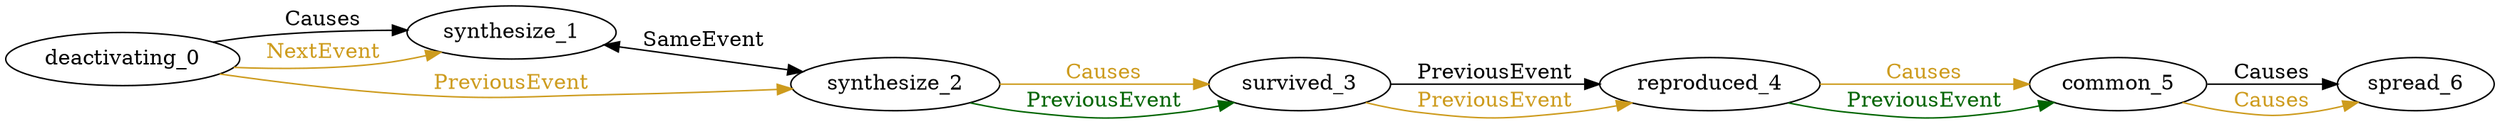 digraph finite_state_machine { 
	rankdir=LR;
	size="50,50";
node0 [label = "deactivating_0"]
node1 [label = "synthesize_1"]
node2 [label = "synthesize_2"]
node3 [label = "survived_3"]
node4 [label = "reproduced_4"]
node5 [label = "common_5"]
node6 [label = "spread_6"]
node0 -> node1 [ label = "Causes" fontcolor="black"  color = "Black"];
node0 -> node1 [ label = "NextEvent" fontcolor="goldenrod3"  color = "goldenrod3"];
node0 -> node2 [ label = "PreviousEvent" fontcolor="goldenrod3"  color = "goldenrod3"];
node1 -> node2 [ label = "SameEvent" fontcolor="black" dir = "both" color = "Black"];
node2 -> node3 [ label = "Causes" fontcolor="goldenrod3"  color = "goldenrod3"];
node3 -> node4 [ label = "PreviousEvent" fontcolor="black"  color = "Black"];
node3 -> node4 [ label = "PreviousEvent" fontcolor="goldenrod3"  color = "goldenrod3"];
node4 -> node5 [ label = "Causes" fontcolor="goldenrod3"  color = "goldenrod3"];
node5 -> node6 [ label = "Causes" fontcolor="black"  color = "Black"];
node5 -> node6 [ label = "Causes" fontcolor="goldenrod3"  color = "goldenrod3"];
node2 -> node3 [ label = "PreviousEvent" fontcolor="darkgreen"  color = "darkgreen"];
node4 -> node5 [ label = "PreviousEvent" fontcolor="darkgreen"  color = "darkgreen"];
}